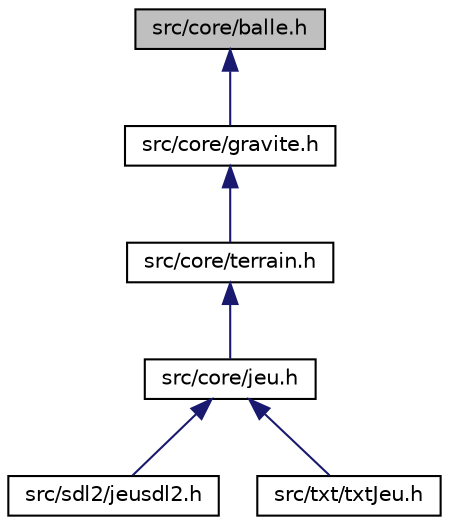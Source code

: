 digraph "src/core/balle.h"
{
 // LATEX_PDF_SIZE
  edge [fontname="Helvetica",fontsize="10",labelfontname="Helvetica",labelfontsize="10"];
  node [fontname="Helvetica",fontsize="10",shape=record];
  Node1 [label="src/core/balle.h",height=0.2,width=0.4,color="black", fillcolor="grey75", style="filled", fontcolor="black",tooltip="Déclaration de la classe Balle."];
  Node1 -> Node2 [dir="back",color="midnightblue",fontsize="10",style="solid",fontname="Helvetica"];
  Node2 [label="src/core/gravite.h",height=0.2,width=0.4,color="black", fillcolor="white", style="filled",URL="$gravite_8h_source.html",tooltip=" "];
  Node2 -> Node3 [dir="back",color="midnightblue",fontsize="10",style="solid",fontname="Helvetica"];
  Node3 [label="src/core/terrain.h",height=0.2,width=0.4,color="black", fillcolor="white", style="filled",URL="$terrain_8h.html",tooltip="Définition de la classe Terrain pour la simulation d'un terrain de jeu."];
  Node3 -> Node4 [dir="back",color="midnightblue",fontsize="10",style="solid",fontname="Helvetica"];
  Node4 [label="src/core/jeu.h",height=0.2,width=0.4,color="black", fillcolor="white", style="filled",URL="$jeu_8h.html",tooltip="Déclaration de la classe Jeu et de ses fonctions membres."];
  Node4 -> Node5 [dir="back",color="midnightblue",fontsize="10",style="solid",fontname="Helvetica"];
  Node5 [label="src/sdl2/jeusdl2.h",height=0.2,width=0.4,color="black", fillcolor="white", style="filled",URL="$jeusdl2_8h.html",tooltip="Déclaration de la classe Jeusdl2 et de ses fonctions membres qui permet un affichage du jeu avec la l..."];
  Node4 -> Node6 [dir="back",color="midnightblue",fontsize="10",style="solid",fontname="Helvetica"];
  Node6 [label="src/txt/txtJeu.h",height=0.2,width=0.4,color="black", fillcolor="white", style="filled",URL="$txtJeu_8h.html",tooltip="Définition de la classe txtJeu pour réaliser un affichage en mode txt du terrain."];
}
